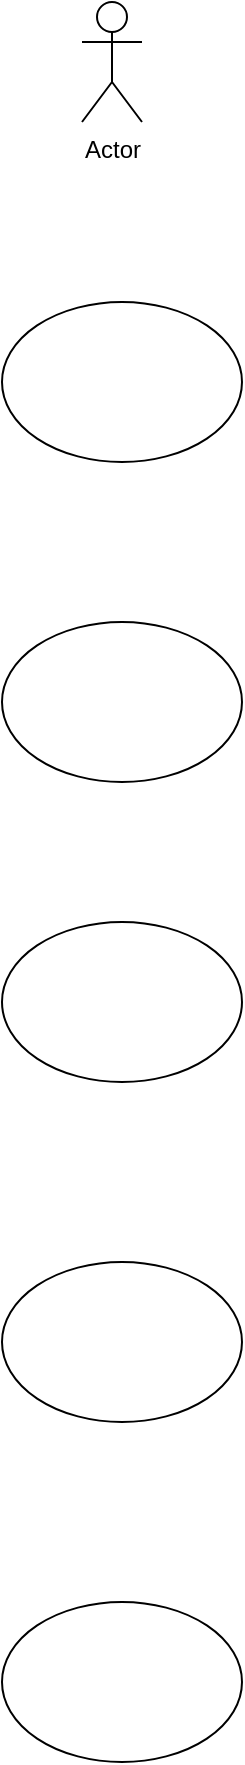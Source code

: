 <mxfile version="21.7.4" type="github">
  <diagram name="Página-1" id="MMYfzO8ws4wUX-EKUS-9">
    <mxGraphModel dx="3078" dy="1135" grid="1" gridSize="10" guides="1" tooltips="1" connect="1" arrows="1" fold="1" page="1" pageScale="1" pageWidth="827" pageHeight="1169" math="0" shadow="0">
      <root>
        <mxCell id="0" />
        <mxCell id="1" parent="0" />
        <mxCell id="oKKWXMjkqjJ7Z1r8CHuq-1" value="Actor" style="shape=umlActor;verticalLabelPosition=bottom;verticalAlign=top;html=1;outlineConnect=0;" vertex="1" parent="1">
          <mxGeometry x="-1550" y="10" width="30" height="60" as="geometry" />
        </mxCell>
        <mxCell id="oKKWXMjkqjJ7Z1r8CHuq-3" value="" style="ellipse;whiteSpace=wrap;html=1;" vertex="1" parent="1">
          <mxGeometry x="-1590" y="160" width="120" height="80" as="geometry" />
        </mxCell>
        <mxCell id="oKKWXMjkqjJ7Z1r8CHuq-4" value="" style="ellipse;whiteSpace=wrap;html=1;" vertex="1" parent="1">
          <mxGeometry x="-1590" y="320" width="120" height="80" as="geometry" />
        </mxCell>
        <mxCell id="oKKWXMjkqjJ7Z1r8CHuq-5" value="" style="ellipse;whiteSpace=wrap;html=1;" vertex="1" parent="1">
          <mxGeometry x="-1590" y="810" width="120" height="80" as="geometry" />
        </mxCell>
        <mxCell id="oKKWXMjkqjJ7Z1r8CHuq-6" value="" style="ellipse;whiteSpace=wrap;html=1;" vertex="1" parent="1">
          <mxGeometry x="-1590" y="470" width="120" height="80" as="geometry" />
        </mxCell>
        <mxCell id="oKKWXMjkqjJ7Z1r8CHuq-7" value="" style="ellipse;whiteSpace=wrap;html=1;" vertex="1" parent="1">
          <mxGeometry x="-1590" y="640" width="120" height="80" as="geometry" />
        </mxCell>
      </root>
    </mxGraphModel>
  </diagram>
</mxfile>
